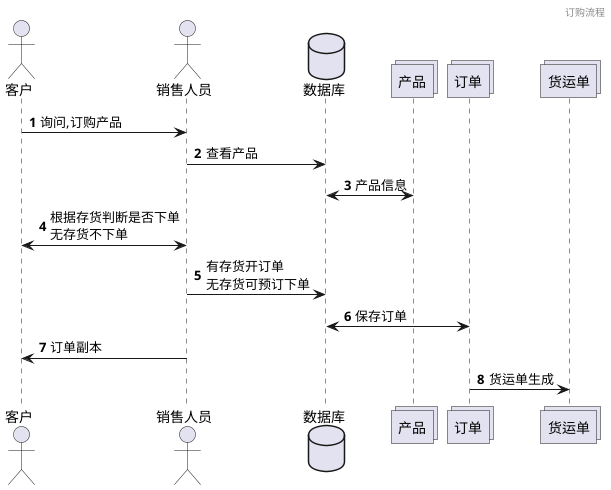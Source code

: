@startuml
header 订购流程

actor 客户 as user
actor 销售人员 as sale
database 数据库 as database
collections 产品 as product
collections 订单 as orders
collections 货运单 as freight
autonumber
user -> sale:询问,订购产品
sale -> database:查看产品
database <-> product:产品信息
sale <-> user : 根据存货判断是否下单\n无存货不下单
sale -> database:有存货开订单\n无存货可预订下单
orders <-> database:保存订单
sale -> user: 订单副本
orders -> freight:货运单生成
@enduml